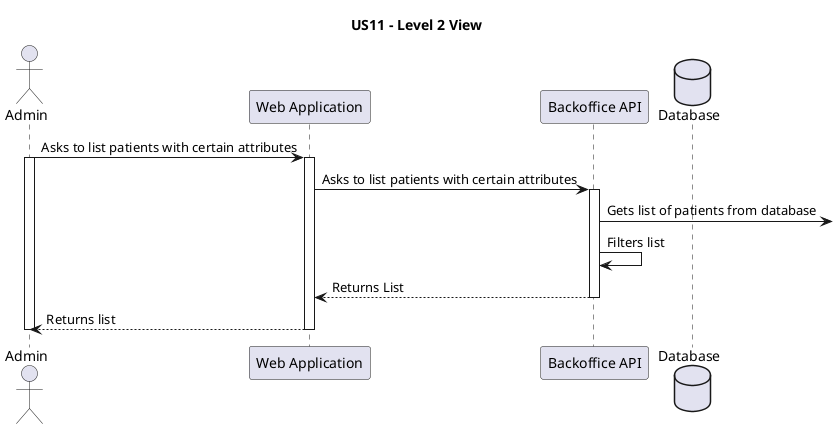 ' 
' User Story: As an Admin,  I want to register new backoffice users (e.g., doctors, nurses, technicians, admins) via an out-of-band process, so that they can access the backoffice system with appropriate permissions.
'
' Acceptance Criteria:
' 
' - Backoffice users (e.g., doctors, nurses, technicians) are registered by an Admin via an internal process, not via self-registration.
' - Admin assigns roles (e.g., Doctor, Nurse, Technician) during the registration process.
' - Registered users receive a one-time setup link via email to set their password and activate their account.
' - The system enforces strong password requirements for security.
' - A confirmation email is sent to verify the user’s registration.

@startuml

title US11 - Level 2 View

actor Admin as U
participant "Web Application" as web
participant "Backoffice API" as api
database "Database" as db

U -> web : Asks to list patients with certain attributes
activate U
activate web
web -> api : Asks to list patients with certain attributes
activate api

api -> : Gets list of patients from database
api -> api : Filters list
api --> web : Returns List
deactivate api
web --> U : Returns list
deactivate web
deactivate U

' E a parte do email?



@enduml